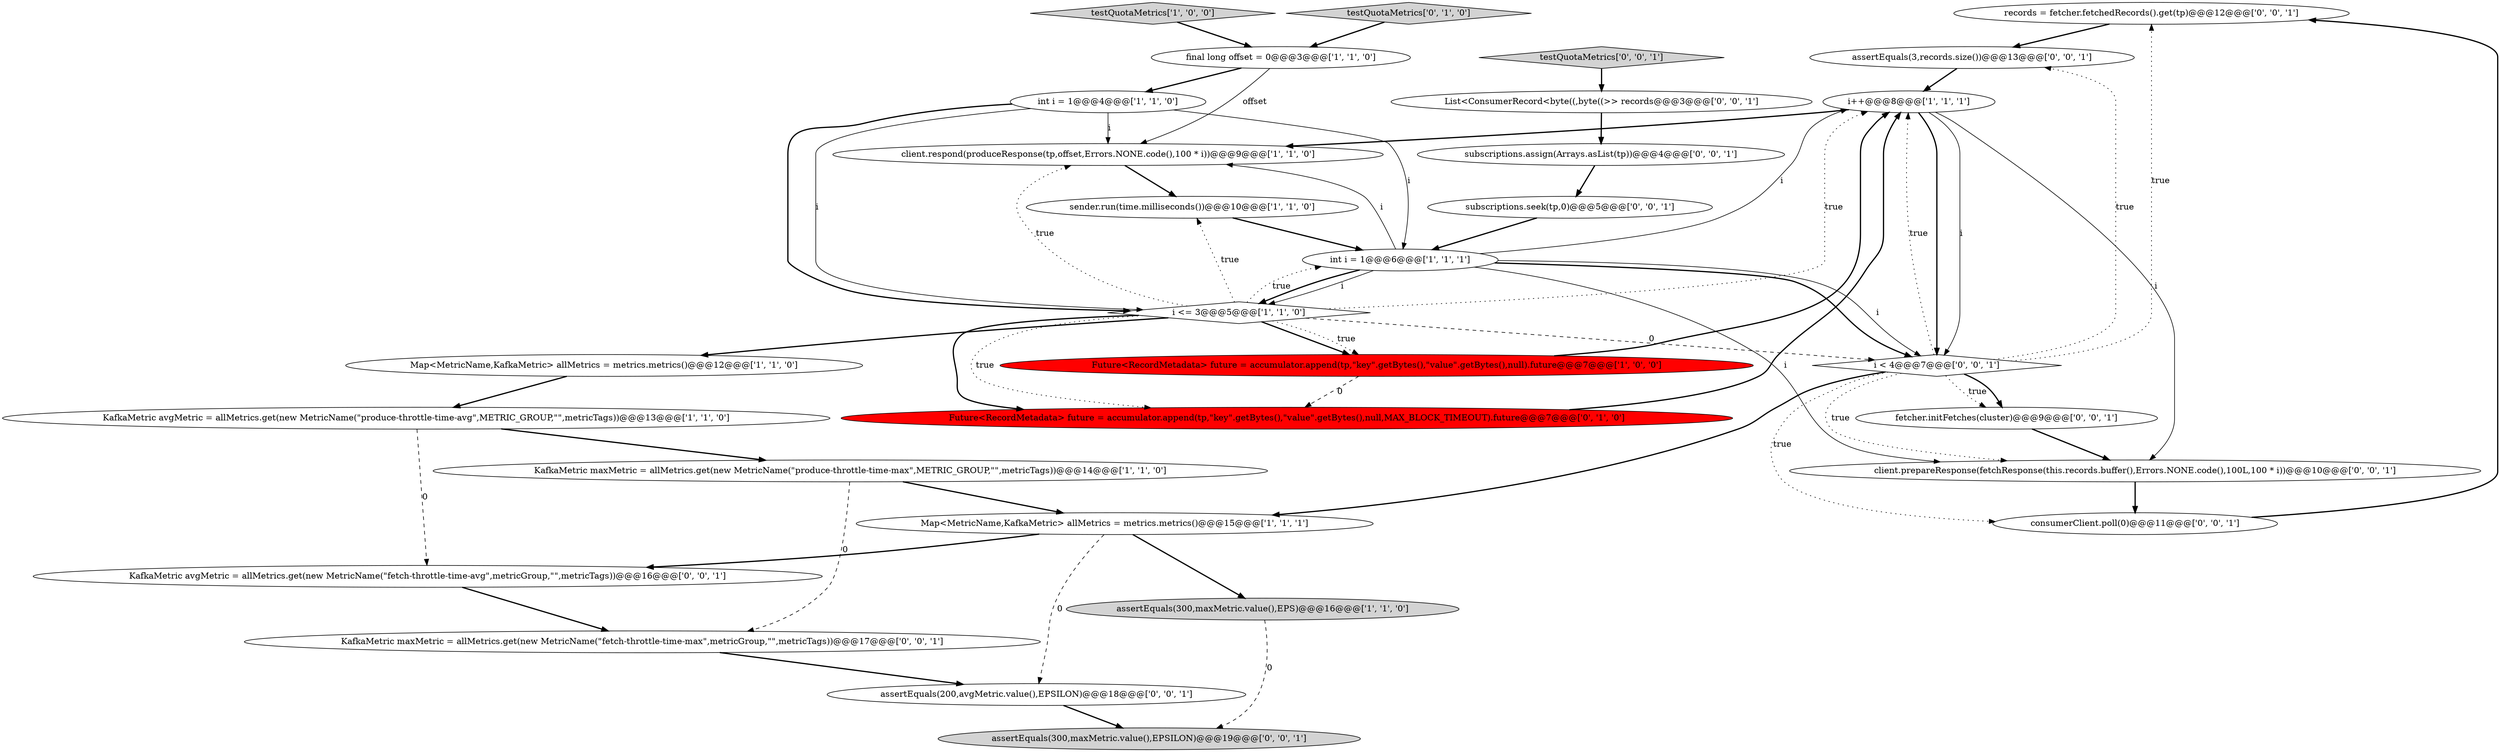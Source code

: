 digraph {
18 [style = filled, label = "records = fetcher.fetchedRecords().get(tp)@@@12@@@['0', '0', '1']", fillcolor = white, shape = ellipse image = "AAA0AAABBB3BBB"];
19 [style = filled, label = "assertEquals(3,records.size())@@@13@@@['0', '0', '1']", fillcolor = white, shape = ellipse image = "AAA0AAABBB3BBB"];
29 [style = filled, label = "fetcher.initFetches(cluster)@@@9@@@['0', '0', '1']", fillcolor = white, shape = ellipse image = "AAA0AAABBB3BBB"];
0 [style = filled, label = "testQuotaMetrics['1', '0', '0']", fillcolor = lightgray, shape = diamond image = "AAA0AAABBB1BBB"];
1 [style = filled, label = "client.respond(produceResponse(tp,offset,Errors.NONE.code(),100 * i))@@@9@@@['1', '1', '0']", fillcolor = white, shape = ellipse image = "AAA0AAABBB1BBB"];
27 [style = filled, label = "assertEquals(300,maxMetric.value(),EPSILON)@@@19@@@['0', '0', '1']", fillcolor = lightgray, shape = ellipse image = "AAA0AAABBB3BBB"];
3 [style = filled, label = "Future<RecordMetadata> future = accumulator.append(tp,\"key\".getBytes(),\"value\".getBytes(),null).future@@@7@@@['1', '0', '0']", fillcolor = red, shape = ellipse image = "AAA1AAABBB1BBB"];
6 [style = filled, label = "KafkaMetric avgMetric = allMetrics.get(new MetricName(\"produce-throttle-time-avg\",METRIC_GROUP,\"\",metricTags))@@@13@@@['1', '1', '0']", fillcolor = white, shape = ellipse image = "AAA0AAABBB1BBB"];
26 [style = filled, label = "testQuotaMetrics['0', '0', '1']", fillcolor = lightgray, shape = diamond image = "AAA0AAABBB3BBB"];
16 [style = filled, label = "List<ConsumerRecord<byte((,byte((>> records@@@3@@@['0', '0', '1']", fillcolor = white, shape = ellipse image = "AAA0AAABBB3BBB"];
23 [style = filled, label = "client.prepareResponse(fetchResponse(this.records.buffer(),Errors.NONE.code(),100L,100 * i))@@@10@@@['0', '0', '1']", fillcolor = white, shape = ellipse image = "AAA0AAABBB3BBB"];
13 [style = filled, label = "assertEquals(300,maxMetric.value(),EPS)@@@16@@@['1', '1', '0']", fillcolor = lightgray, shape = ellipse image = "AAA0AAABBB1BBB"];
20 [style = filled, label = "subscriptions.assign(Arrays.asList(tp))@@@4@@@['0', '0', '1']", fillcolor = white, shape = ellipse image = "AAA0AAABBB3BBB"];
28 [style = filled, label = "subscriptions.seek(tp,0)@@@5@@@['0', '0', '1']", fillcolor = white, shape = ellipse image = "AAA0AAABBB3BBB"];
5 [style = filled, label = "int i = 1@@@6@@@['1', '1', '1']", fillcolor = white, shape = ellipse image = "AAA0AAABBB1BBB"];
22 [style = filled, label = "KafkaMetric maxMetric = allMetrics.get(new MetricName(\"fetch-throttle-time-max\",metricGroup,\"\",metricTags))@@@17@@@['0', '0', '1']", fillcolor = white, shape = ellipse image = "AAA0AAABBB3BBB"];
7 [style = filled, label = "sender.run(time.milliseconds())@@@10@@@['1', '1', '0']", fillcolor = white, shape = ellipse image = "AAA0AAABBB1BBB"];
4 [style = filled, label = "final long offset = 0@@@3@@@['1', '1', '0']", fillcolor = white, shape = ellipse image = "AAA0AAABBB1BBB"];
8 [style = filled, label = "i <= 3@@@5@@@['1', '1', '0']", fillcolor = white, shape = diamond image = "AAA0AAABBB1BBB"];
9 [style = filled, label = "KafkaMetric maxMetric = allMetrics.get(new MetricName(\"produce-throttle-time-max\",METRIC_GROUP,\"\",metricTags))@@@14@@@['1', '1', '0']", fillcolor = white, shape = ellipse image = "AAA0AAABBB1BBB"];
12 [style = filled, label = "Map<MetricName,KafkaMetric> allMetrics = metrics.metrics()@@@12@@@['1', '1', '0']", fillcolor = white, shape = ellipse image = "AAA0AAABBB1BBB"];
25 [style = filled, label = "KafkaMetric avgMetric = allMetrics.get(new MetricName(\"fetch-throttle-time-avg\",metricGroup,\"\",metricTags))@@@16@@@['0', '0', '1']", fillcolor = white, shape = ellipse image = "AAA0AAABBB3BBB"];
15 [style = filled, label = "testQuotaMetrics['0', '1', '0']", fillcolor = lightgray, shape = diamond image = "AAA0AAABBB2BBB"];
21 [style = filled, label = "assertEquals(200,avgMetric.value(),EPSILON)@@@18@@@['0', '0', '1']", fillcolor = white, shape = ellipse image = "AAA0AAABBB3BBB"];
10 [style = filled, label = "int i = 1@@@4@@@['1', '1', '0']", fillcolor = white, shape = ellipse image = "AAA0AAABBB1BBB"];
24 [style = filled, label = "consumerClient.poll(0)@@@11@@@['0', '0', '1']", fillcolor = white, shape = ellipse image = "AAA0AAABBB3BBB"];
11 [style = filled, label = "Map<MetricName,KafkaMetric> allMetrics = metrics.metrics()@@@15@@@['1', '1', '1']", fillcolor = white, shape = ellipse image = "AAA0AAABBB1BBB"];
14 [style = filled, label = "Future<RecordMetadata> future = accumulator.append(tp,\"key\".getBytes(),\"value\".getBytes(),null,MAX_BLOCK_TIMEOUT).future@@@7@@@['0', '1', '0']", fillcolor = red, shape = ellipse image = "AAA1AAABBB2BBB"];
2 [style = filled, label = "i++@@@8@@@['1', '1', '1']", fillcolor = white, shape = ellipse image = "AAA0AAABBB1BBB"];
17 [style = filled, label = "i < 4@@@7@@@['0', '0', '1']", fillcolor = white, shape = diamond image = "AAA0AAABBB3BBB"];
2->17 [style = bold, label=""];
5->23 [style = solid, label="i"];
4->10 [style = bold, label=""];
5->8 [style = bold, label=""];
28->5 [style = bold, label=""];
10->5 [style = solid, label="i"];
9->11 [style = bold, label=""];
25->22 [style = bold, label=""];
17->18 [style = dotted, label="true"];
21->27 [style = bold, label=""];
2->1 [style = bold, label=""];
10->8 [style = solid, label="i"];
8->2 [style = dotted, label="true"];
5->2 [style = solid, label="i"];
8->3 [style = bold, label=""];
20->28 [style = bold, label=""];
18->19 [style = bold, label=""];
22->21 [style = bold, label=""];
2->23 [style = solid, label="i"];
8->14 [style = bold, label=""];
8->7 [style = dotted, label="true"];
9->22 [style = dashed, label="0"];
10->1 [style = solid, label="i"];
19->2 [style = bold, label=""];
29->23 [style = bold, label=""];
5->1 [style = solid, label="i"];
12->6 [style = bold, label=""];
5->17 [style = bold, label=""];
1->7 [style = bold, label=""];
24->18 [style = bold, label=""];
8->3 [style = dotted, label="true"];
17->23 [style = dotted, label="true"];
5->17 [style = solid, label="i"];
4->1 [style = solid, label="offset"];
8->1 [style = dotted, label="true"];
26->16 [style = bold, label=""];
7->5 [style = bold, label=""];
23->24 [style = bold, label=""];
13->27 [style = dashed, label="0"];
10->8 [style = bold, label=""];
3->2 [style = bold, label=""];
6->25 [style = dashed, label="0"];
8->5 [style = dotted, label="true"];
0->4 [style = bold, label=""];
8->14 [style = dotted, label="true"];
11->13 [style = bold, label=""];
15->4 [style = bold, label=""];
17->19 [style = dotted, label="true"];
8->17 [style = dashed, label="0"];
14->2 [style = bold, label=""];
17->2 [style = dotted, label="true"];
17->29 [style = dotted, label="true"];
6->9 [style = bold, label=""];
2->17 [style = solid, label="i"];
3->14 [style = dashed, label="0"];
17->29 [style = bold, label=""];
16->20 [style = bold, label=""];
11->21 [style = dashed, label="0"];
8->12 [style = bold, label=""];
17->24 [style = dotted, label="true"];
11->25 [style = bold, label=""];
17->11 [style = bold, label=""];
5->8 [style = solid, label="i"];
}

